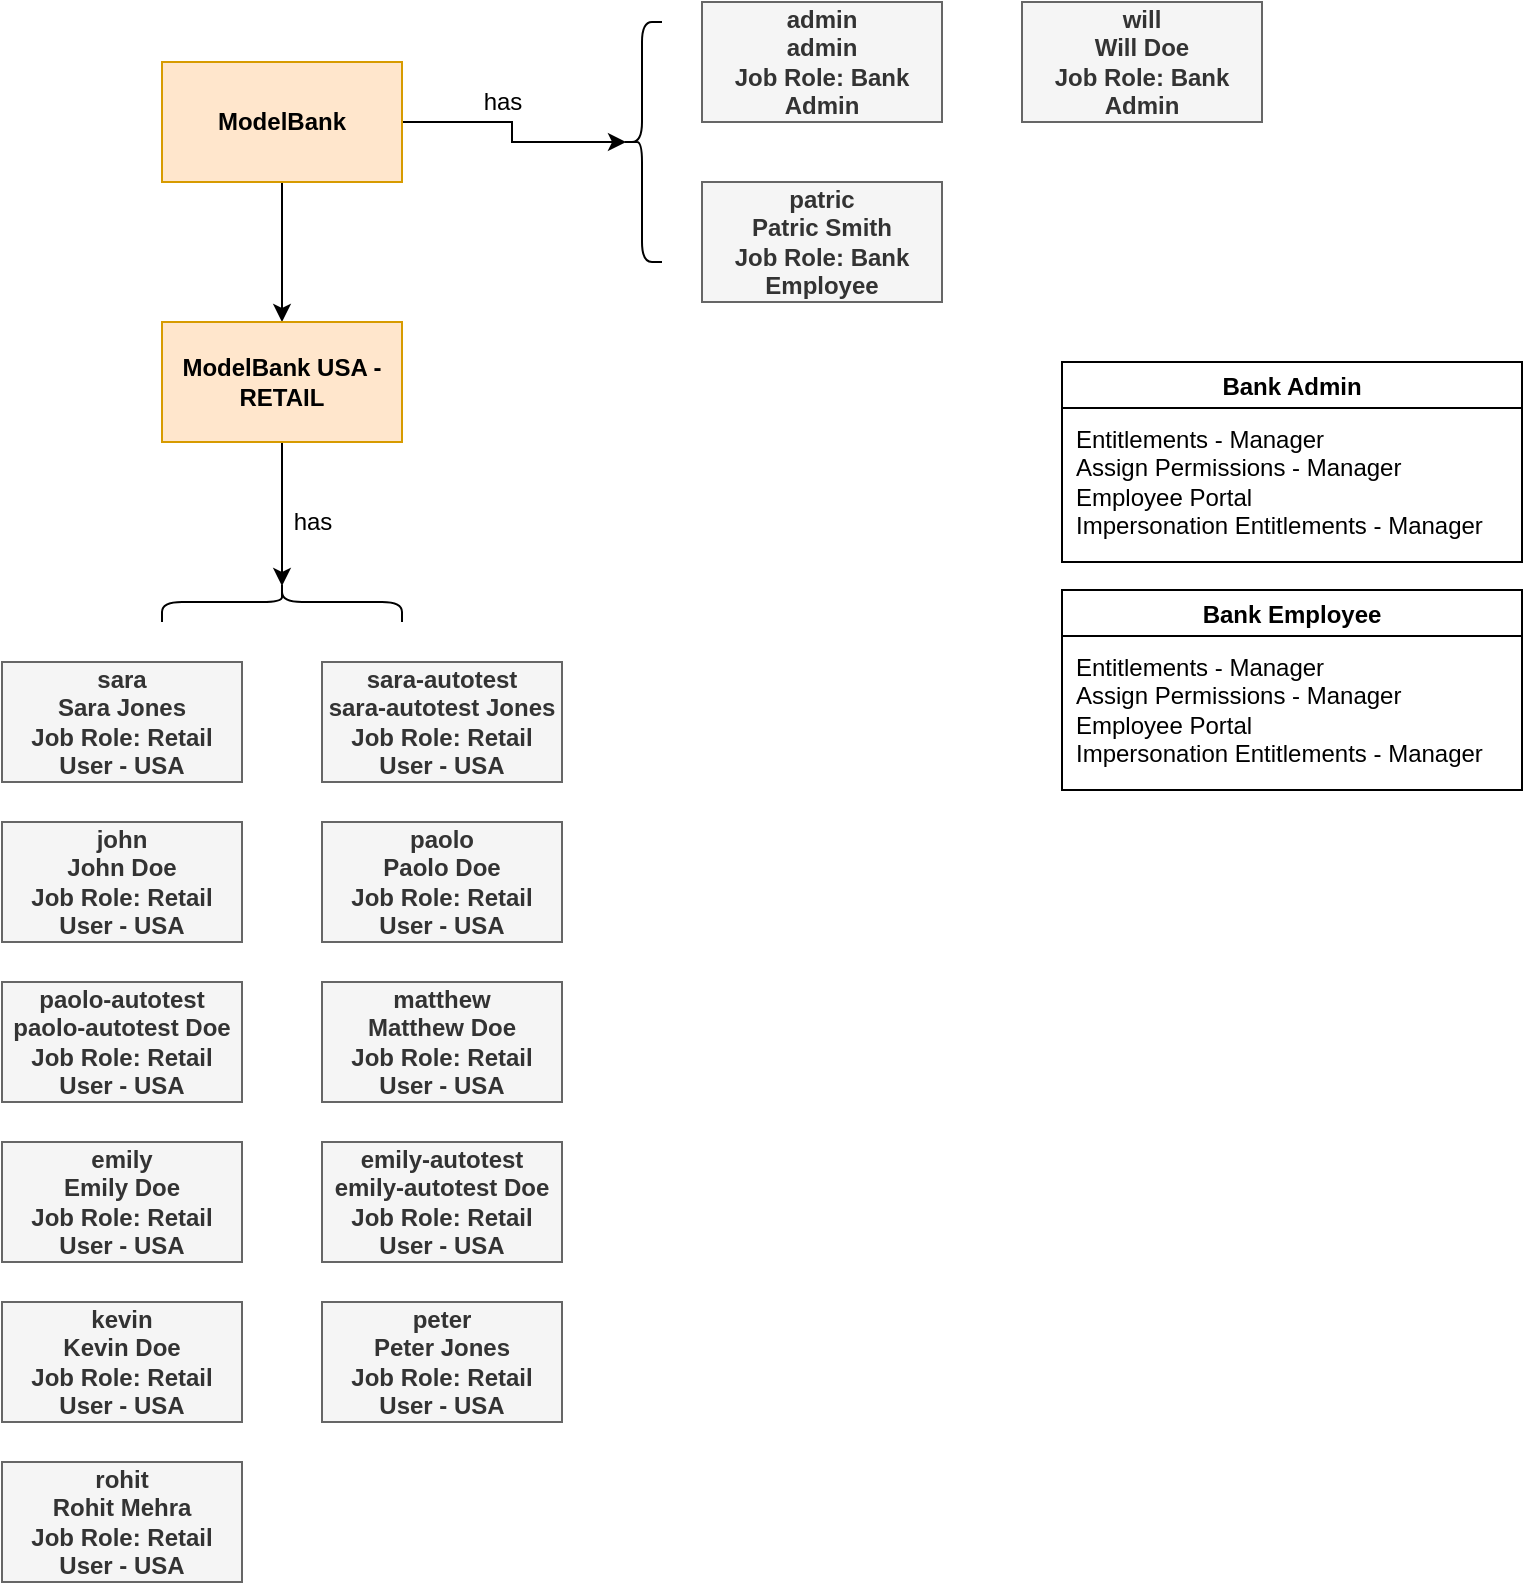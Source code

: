 <mxfile version="18.2.0" type="device"><diagram id="eXMaehVkPGwYYfIt3urg" name="Page-1"><mxGraphModel dx="1038" dy="667" grid="1" gridSize="10" guides="1" tooltips="1" connect="1" arrows="1" fold="1" page="1" pageScale="1" pageWidth="1169" pageHeight="827" math="0" shadow="0"><root><mxCell id="0"/><mxCell id="1" parent="0"/><mxCell id="hQiZ4vb_ylqy_ftbwV_e-3" style="edgeStyle=orthogonalEdgeStyle;rounded=0;orthogonalLoop=1;jettySize=auto;html=1;exitX=0.5;exitY=1;exitDx=0;exitDy=0;entryX=0.5;entryY=0;entryDx=0;entryDy=0;" edge="1" parent="1" source="hQiZ4vb_ylqy_ftbwV_e-1" target="hQiZ4vb_ylqy_ftbwV_e-2"><mxGeometry relative="1" as="geometry"/></mxCell><mxCell id="hQiZ4vb_ylqy_ftbwV_e-14" style="edgeStyle=orthogonalEdgeStyle;rounded=0;orthogonalLoop=1;jettySize=auto;html=1;exitX=1;exitY=0.5;exitDx=0;exitDy=0;entryX=0.1;entryY=0.5;entryDx=0;entryDy=0;entryPerimeter=0;" edge="1" parent="1" source="hQiZ4vb_ylqy_ftbwV_e-1" target="hQiZ4vb_ylqy_ftbwV_e-12"><mxGeometry relative="1" as="geometry"/></mxCell><mxCell id="hQiZ4vb_ylqy_ftbwV_e-1" value="&lt;b&gt;ModelBank&lt;/b&gt;" style="rounded=0;whiteSpace=wrap;html=1;fillColor=#ffe6cc;strokeColor=#d79b00;" vertex="1" parent="1"><mxGeometry x="480" y="100" width="120" height="60" as="geometry"/></mxCell><mxCell id="hQiZ4vb_ylqy_ftbwV_e-28" style="edgeStyle=orthogonalEdgeStyle;rounded=0;orthogonalLoop=1;jettySize=auto;html=1;exitX=0.5;exitY=1;exitDx=0;exitDy=0;entryX=0.1;entryY=0.5;entryDx=0;entryDy=0;entryPerimeter=0;" edge="1" parent="1" source="hQiZ4vb_ylqy_ftbwV_e-2" target="hQiZ4vb_ylqy_ftbwV_e-27"><mxGeometry relative="1" as="geometry"/></mxCell><mxCell id="hQiZ4vb_ylqy_ftbwV_e-2" value="&lt;b&gt;ModelBank USA - RETAIL&lt;/b&gt;" style="rounded=0;whiteSpace=wrap;html=1;fillColor=#ffe6cc;strokeColor=#d79b00;" vertex="1" parent="1"><mxGeometry x="480" y="230" width="120" height="60" as="geometry"/></mxCell><mxCell id="hQiZ4vb_ylqy_ftbwV_e-4" value="&lt;b&gt;admin&lt;br&gt;admin&lt;br&gt;Job Role: Bank Admin&lt;/b&gt;" style="rounded=0;whiteSpace=wrap;html=1;fillColor=#f5f5f5;fontColor=#333333;strokeColor=#666666;" vertex="1" parent="1"><mxGeometry x="750" y="70" width="120" height="60" as="geometry"/></mxCell><mxCell id="hQiZ4vb_ylqy_ftbwV_e-6" value="Bank Admin" style="swimlane;" vertex="1" parent="1"><mxGeometry x="930" y="250" width="230" height="100" as="geometry"/></mxCell><mxCell id="hQiZ4vb_ylqy_ftbwV_e-7" value="&lt;div style=&quot;&quot;&gt;Entitlements - Manager&lt;/div&gt;&lt;div style=&quot;&quot;&gt;Assign Permissions - Manager&lt;/div&gt;&lt;div style=&quot;&quot;&gt;Employee Portal&lt;/div&gt;&lt;div style=&quot;&quot;&gt;Impersonation Entitlements - Manager&lt;/div&gt;" style="text;html=1;align=left;verticalAlign=middle;resizable=0;points=[];autosize=1;strokeColor=none;fillColor=none;" vertex="1" parent="hQiZ4vb_ylqy_ftbwV_e-6"><mxGeometry x="5" y="30" width="220" height="60" as="geometry"/></mxCell><mxCell id="hQiZ4vb_ylqy_ftbwV_e-8" value="&lt;b&gt;will&lt;br&gt;Will Doe&lt;br&gt;Job Role: Bank Admin&lt;/b&gt;" style="rounded=0;whiteSpace=wrap;html=1;fillColor=#f5f5f5;fontColor=#333333;strokeColor=#666666;" vertex="1" parent="1"><mxGeometry x="910" y="70" width="120" height="60" as="geometry"/></mxCell><mxCell id="hQiZ4vb_ylqy_ftbwV_e-9" value="&lt;b&gt;patric&lt;br&gt;Patric Smith&lt;br&gt;Job Role: Bank Employee&lt;/b&gt;" style="rounded=0;whiteSpace=wrap;html=1;fillColor=#f5f5f5;fontColor=#333333;strokeColor=#666666;" vertex="1" parent="1"><mxGeometry x="750" y="160" width="120" height="60" as="geometry"/></mxCell><mxCell id="hQiZ4vb_ylqy_ftbwV_e-10" value="Bank Employee" style="swimlane;" vertex="1" parent="1"><mxGeometry x="930" y="364" width="230" height="100" as="geometry"/></mxCell><mxCell id="hQiZ4vb_ylqy_ftbwV_e-11" value="&lt;div style=&quot;&quot;&gt;Entitlements - Manager&lt;/div&gt;&lt;div style=&quot;&quot;&gt;Assign Permissions - Manager&lt;/div&gt;&lt;div style=&quot;&quot;&gt;Employee Portal&lt;/div&gt;&lt;div style=&quot;&quot;&gt;Impersonation Entitlements - Manager&lt;/div&gt;" style="text;html=1;align=left;verticalAlign=middle;resizable=0;points=[];autosize=1;strokeColor=none;fillColor=none;" vertex="1" parent="hQiZ4vb_ylqy_ftbwV_e-10"><mxGeometry x="5" y="30" width="220" height="60" as="geometry"/></mxCell><mxCell id="hQiZ4vb_ylqy_ftbwV_e-12" value="" style="shape=curlyBracket;whiteSpace=wrap;html=1;rounded=1;" vertex="1" parent="1"><mxGeometry x="710" y="80" width="20" height="120" as="geometry"/></mxCell><mxCell id="hQiZ4vb_ylqy_ftbwV_e-15" value="has" style="text;html=1;align=center;verticalAlign=middle;resizable=0;points=[];autosize=1;strokeColor=none;fillColor=none;" vertex="1" parent="1"><mxGeometry x="635" y="110" width="30" height="20" as="geometry"/></mxCell><mxCell id="hQiZ4vb_ylqy_ftbwV_e-16" value="&lt;b&gt;sara&lt;br&gt;Sara Jones&lt;br&gt;Job Role:&amp;nbsp;Retail User - USA&lt;/b&gt;" style="rounded=0;whiteSpace=wrap;html=1;fillColor=#f5f5f5;fontColor=#333333;strokeColor=#666666;" vertex="1" parent="1"><mxGeometry x="400" y="400" width="120" height="60" as="geometry"/></mxCell><mxCell id="hQiZ4vb_ylqy_ftbwV_e-17" value="&lt;b&gt;sara-autotest&lt;/b&gt;&lt;br&gt;&lt;b&gt;sara-autotest&amp;nbsp;Jones&lt;/b&gt;&lt;br&gt;&lt;b&gt;Job Role:&amp;nbsp;Retail User - USA&lt;/b&gt;" style="rounded=0;whiteSpace=wrap;html=1;fillColor=#f5f5f5;fontColor=#333333;strokeColor=#666666;" vertex="1" parent="1"><mxGeometry x="560" y="400" width="120" height="60" as="geometry"/></mxCell><mxCell id="hQiZ4vb_ylqy_ftbwV_e-18" value="&lt;b&gt;john&lt;/b&gt;&lt;br&gt;&lt;b&gt;John Doe&lt;/b&gt;&lt;br&gt;&lt;b&gt;Job Role:&amp;nbsp;Retail User - USA&lt;/b&gt;" style="rounded=0;whiteSpace=wrap;html=1;fillColor=#f5f5f5;fontColor=#333333;strokeColor=#666666;" vertex="1" parent="1"><mxGeometry x="400" y="480" width="120" height="60" as="geometry"/></mxCell><mxCell id="hQiZ4vb_ylqy_ftbwV_e-19" value="&lt;b&gt;paolo&lt;/b&gt;&lt;br&gt;&lt;b&gt;Paolo&amp;nbsp;Doe&lt;/b&gt;&lt;br&gt;&lt;b&gt;Job Role:&amp;nbsp;Retail User - USA&lt;/b&gt;" style="rounded=0;whiteSpace=wrap;html=1;fillColor=#f5f5f5;fontColor=#333333;strokeColor=#666666;" vertex="1" parent="1"><mxGeometry x="560" y="480" width="120" height="60" as="geometry"/></mxCell><mxCell id="hQiZ4vb_ylqy_ftbwV_e-20" value="&lt;b&gt;paolo-autotest&lt;/b&gt;&lt;br&gt;&lt;b&gt;paolo-autotest Doe&lt;/b&gt;&lt;br&gt;&lt;b&gt;Job Role:&amp;nbsp;Retail User - USA&lt;/b&gt;" style="rounded=0;whiteSpace=wrap;html=1;fillColor=#f5f5f5;fontColor=#333333;strokeColor=#666666;" vertex="1" parent="1"><mxGeometry x="400" y="560" width="120" height="60" as="geometry"/></mxCell><mxCell id="hQiZ4vb_ylqy_ftbwV_e-21" value="&lt;b&gt;matthew&lt;/b&gt;&lt;br&gt;&lt;b&gt;Matthew&amp;nbsp;Doe&lt;/b&gt;&lt;br&gt;&lt;b&gt;Job Role:&amp;nbsp;Retail User - USA&lt;/b&gt;" style="rounded=0;whiteSpace=wrap;html=1;fillColor=#f5f5f5;fontColor=#333333;strokeColor=#666666;" vertex="1" parent="1"><mxGeometry x="560" y="560" width="120" height="60" as="geometry"/></mxCell><mxCell id="hQiZ4vb_ylqy_ftbwV_e-22" value="&lt;b&gt;emily&lt;/b&gt;&lt;br&gt;&lt;b&gt;Emily&amp;nbsp;Doe&lt;/b&gt;&lt;br&gt;&lt;b&gt;Job Role:&amp;nbsp;Retail User - USA&lt;/b&gt;" style="rounded=0;whiteSpace=wrap;html=1;fillColor=#f5f5f5;fontColor=#333333;strokeColor=#666666;" vertex="1" parent="1"><mxGeometry x="400" y="640" width="120" height="60" as="geometry"/></mxCell><mxCell id="hQiZ4vb_ylqy_ftbwV_e-23" value="&lt;b&gt;emily-autotest&lt;/b&gt;&lt;br&gt;&lt;b&gt;emily-autotest Doe&lt;/b&gt;&lt;br&gt;&lt;b&gt;Job Role:&amp;nbsp;Retail User - USA&lt;/b&gt;" style="rounded=0;whiteSpace=wrap;html=1;fillColor=#f5f5f5;fontColor=#333333;strokeColor=#666666;" vertex="1" parent="1"><mxGeometry x="560" y="640" width="120" height="60" as="geometry"/></mxCell><mxCell id="hQiZ4vb_ylqy_ftbwV_e-24" value="&lt;b&gt;kevin&lt;/b&gt;&lt;br&gt;&lt;b&gt;Kevin Doe&lt;/b&gt;&lt;br&gt;&lt;b&gt;Job Role:&amp;nbsp;Retail User - USA&lt;/b&gt;" style="rounded=0;whiteSpace=wrap;html=1;fillColor=#f5f5f5;fontColor=#333333;strokeColor=#666666;" vertex="1" parent="1"><mxGeometry x="400" y="720" width="120" height="60" as="geometry"/></mxCell><mxCell id="hQiZ4vb_ylqy_ftbwV_e-25" value="&lt;b&gt;peter&lt;/b&gt;&lt;br&gt;&lt;b&gt;Peter Jones&lt;/b&gt;&lt;br&gt;&lt;b&gt;Job Role:&amp;nbsp;Retail User - USA&lt;/b&gt;" style="rounded=0;whiteSpace=wrap;html=1;fillColor=#f5f5f5;fontColor=#333333;strokeColor=#666666;" vertex="1" parent="1"><mxGeometry x="560" y="720" width="120" height="60" as="geometry"/></mxCell><mxCell id="hQiZ4vb_ylqy_ftbwV_e-26" value="&lt;b&gt;rohit&lt;/b&gt;&lt;br&gt;&lt;b&gt;Rohit Mehra&lt;/b&gt;&lt;br&gt;&lt;b&gt;Job Role:&amp;nbsp;Retail User - USA&lt;/b&gt;" style="rounded=0;whiteSpace=wrap;html=1;fillColor=#f5f5f5;fontColor=#333333;strokeColor=#666666;" vertex="1" parent="1"><mxGeometry x="400" y="800" width="120" height="60" as="geometry"/></mxCell><mxCell id="hQiZ4vb_ylqy_ftbwV_e-27" value="" style="shape=curlyBracket;whiteSpace=wrap;html=1;rounded=1;rotation=90;" vertex="1" parent="1"><mxGeometry x="530" y="310" width="20" height="120" as="geometry"/></mxCell><mxCell id="hQiZ4vb_ylqy_ftbwV_e-29" value="has" style="text;html=1;align=center;verticalAlign=middle;resizable=0;points=[];autosize=1;strokeColor=none;fillColor=none;" vertex="1" parent="1"><mxGeometry x="540" y="320" width="30" height="20" as="geometry"/></mxCell></root></mxGraphModel></diagram></mxfile>